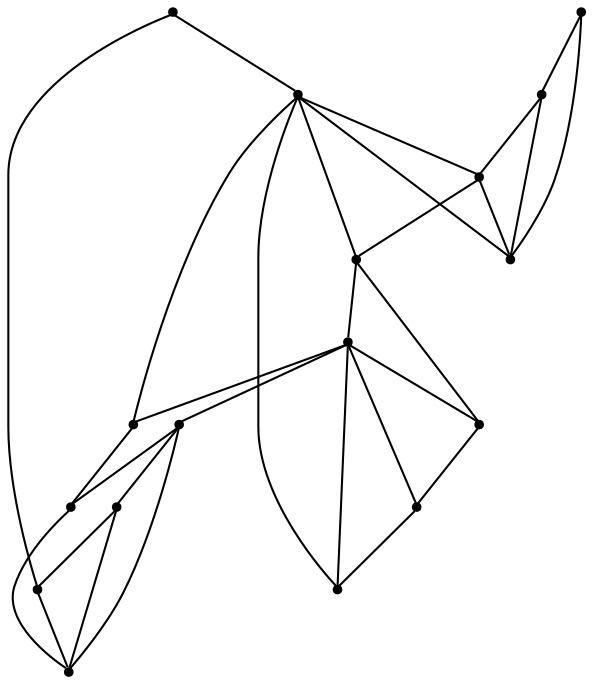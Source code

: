 graph {
  node [shape=point,comment="{\"directed\":false,\"doi\":\"10.4230/LIPIcs.GD.2024.19\",\"figure\":\"4 (1)\"}"]

  v0 [pos="1986.5471738727215,681.8341018652303"]
  v1 [pos="1730.4766354887447,1065.8476667796692"]
  v2 [pos="1954.5383883726263,681.8341018652303"]
  v3 [pos="1890.5208173724359,713.8352110812496"]
  v4 [pos="1890.5208173724357,681.8341018652303"]
  v5 [pos="1861.6712170134897,771.5165053348001"]
  v6 [pos="1826.5029919890308,841.8397751064306"]
  v7 [pos="1810.4987264305903,681.8341018652303"]
  v8 [pos="1770.48755376806,681.8341018652303"]
  v9 [pos="1730.4766354887447,730.4775477832646"]
  v10 [pos="1733.5691722276895,792.0921893187212"]
  v11 [pos="1738.4787682679648,889.8414389304594"]
  v12 [pos="1570.4324536050542,777.8375566743923"]
  v13 [pos="1602.4412391051492,681.8341018652303"]
  v14 [pos="1666.4590644885543,681.8341018652303"]
  v15 [pos="1538.4236681049588,681.8341018652303"]
  v16 [pos="1474.4060971047684,681.8341018652303"]

  v0 -- v1 [id="-1",pos="1986.5471738727215,681.8341018652303 1730.4766354887447,1065.8476667796692 1730.4766354887447,1065.8476667796692 1730.4766354887447,1065.8476667796692"]
  v16 -- v15 [id="-2",pos="1474.4060971047684,681.8341018652303 1538.4236681049588,681.8341018652303 1538.4236681049588,681.8341018652303 1538.4236681049588,681.8341018652303"]
  v15 -- v13 [id="-3",pos="1538.4236681049588,681.8341018652303 1602.4412391051492,681.8341018652303 1602.4412391051492,681.8341018652303 1602.4412391051492,681.8341018652303"]
  v13 -- v14 [id="-4",pos="1602.4412391051492,681.8341018652303 1666.4590644885543,681.8341018652303 1666.4590644885543,681.8341018652303 1666.4590644885543,681.8341018652303"]
  v14 -- v8 [id="-5",pos="1666.4590644885543,681.8341018652303 1770.48755376806,681.8341018652303 1770.48755376806,681.8341018652303 1770.48755376806,681.8341018652303"]
  v8 -- v7 [id="-6",pos="1770.48755376806,681.8341018652303 1810.4987264305903,681.8341018652303 1810.4987264305903,681.8341018652303 1810.4987264305903,681.8341018652303"]
  v7 -- v4 [id="-7",pos="1810.4987264305903,681.8341018652303 1890.5208173724357,681.8341018652303 1890.5208173724357,681.8341018652303 1890.5208173724357,681.8341018652303"]
  v4 -- v2 [id="-8",pos="1890.5208173724357,681.8341018652303 1954.5383883726263,681.8341018652303 1954.5383883726263,681.8341018652303 1954.5383883726263,681.8341018652303"]
  v2 -- v0 [id="-9",pos="1954.5383883726263,681.8341018652303 1986.5471738727215,681.8341018652303 1986.5471738727215,681.8341018652303 1986.5471738727215,681.8341018652303"]
  v16 -- v12 [id="-10",pos="1474.4060971047684,681.8341018652303 1570.4324536050542,777.8375566743923 1570.4324536050542,777.8375566743923 1570.4324536050542,777.8375566743923"]
  v15 -- v12 [id="-11",pos="1538.4236681049588,681.8341018652303 1570.4324536050542,777.8375566743923 1570.4324536050542,777.8375566743923 1570.4324536050542,777.8375566743923"]
  v2 -- v3 [id="-12",pos="1954.5383883726263,681.8341018652303 1890.5208173724359,713.8352110812496 1890.5208173724359,713.8352110812496 1890.5208173724359,713.8352110812496"]
  v13 -- v12 [id="-13",pos="1602.4412391051492,681.8341018652303 1570.4324536050542,777.8375566743923 1570.4324536050542,777.8375566743923 1570.4324536050542,777.8375566743923"]
  v14 -- v9 [id="-14",pos="1666.4590644885543,681.8341018652303 1730.4766354887447,730.4775477832646 1730.4766354887447,730.4775477832646 1730.4766354887447,730.4775477832646"]
  v1 -- v14 [id="-15",pos="1730.4766354887447,1065.8476667796692 1666.4590644885543,681.8341018652303 1666.4590644885543,681.8341018652303 1666.4590644885543,681.8341018652303"]
  v1 -- v13 [id="-16",pos="1730.4766354887447,1065.8476667796692 1602.4412391051492,681.8341018652303 1602.4412391051492,681.8341018652303 1602.4412391051492,681.8341018652303"]
  v1 -- v6 [id="-17",pos="1730.4766354887447,1065.8476667796692 1826.5029919890308,841.8397751064306 1826.5029919890308,841.8397751064306 1826.5029919890308,841.8397751064306"]
  v1 -- v12 [id="-18",pos="1730.4766354887447,1065.8476667796692 1570.4324536050542,777.8375566743923 1570.4324536050542,777.8375566743923 1570.4324536050542,777.8375566743923"]
  v1 -- v11 [id="-19",pos="1730.4766354887447,1065.8476667796692 1738.4787682679648,889.8414389304594 1738.4787682679648,889.8414389304594 1738.4787682679648,889.8414389304594"]
  v9 -- v10 [id="-20",pos="1730.4766354887447,730.4775477832646 1733.5691722276895,792.0921893187212 1733.5691722276895,792.0921893187212 1733.5691722276895,792.0921893187212"]
  v10 -- v11 [id="-21",pos="1733.5691722276895,792.0921893187212 1738.4787682679648,889.8414389304594 1738.4787682679648,889.8414389304594 1738.4787682679648,889.8414389304594"]
  v8 -- v11 [id="-22",pos="1770.48755376806,681.8341018652303 1738.4787682679648,889.8414389304594 1738.4787682679648,889.8414389304594 1738.4787682679648,889.8414389304594"]
  v8 -- v10 [id="-23",pos="1770.48755376806,681.8341018652303 1733.5691722276895,792.0921893187212 1733.5691722276895,792.0921893187212 1733.5691722276895,792.0921893187212"]
  v8 -- v9 [id="-24",pos="1770.48755376806,681.8341018652303 1730.4766354887447,730.4775477832646 1730.4766354887447,730.4775477832646 1730.4766354887447,730.4775477832646"]
  v8 -- v6 [id="-25",pos="1770.48755376806,681.8341018652303 1826.5029919890308,841.8397751064306 1826.5029919890308,841.8397751064306 1826.5029919890308,841.8397751064306"]
  v7 -- v3 [id="-26",pos="1810.4987264305903,681.8341018652303 1890.5208173724359,713.8352110812496 1890.5208173724359,713.8352110812496 1890.5208173724359,713.8352110812496"]
  v7 -- v5 [id="-27",pos="1810.4987264305903,681.8341018652303 1861.6712170134897,771.5165053348001 1861.6712170134897,771.5165053348001 1861.6712170134897,771.5165053348001"]
  v6 -- v5 [id="-28",pos="1826.5029919890308,841.8397751064306 1861.6712170134897,771.5165053348001 1861.6712170134897,771.5165053348001 1861.6712170134897,771.5165053348001"]
  v5 -- v3 [id="-29",pos="1861.6712170134897,771.5165053348001 1890.5208173724359,713.8352110812496 1890.5208173724359,713.8352110812496 1890.5208173724359,713.8352110812496"]
  v4 -- v3 [id="-30",pos="1890.5208173724357,681.8341018652303 1890.5208173724359,713.8352110812496 1890.5208173724359,713.8352110812496 1890.5208173724359,713.8352110812496"]
}